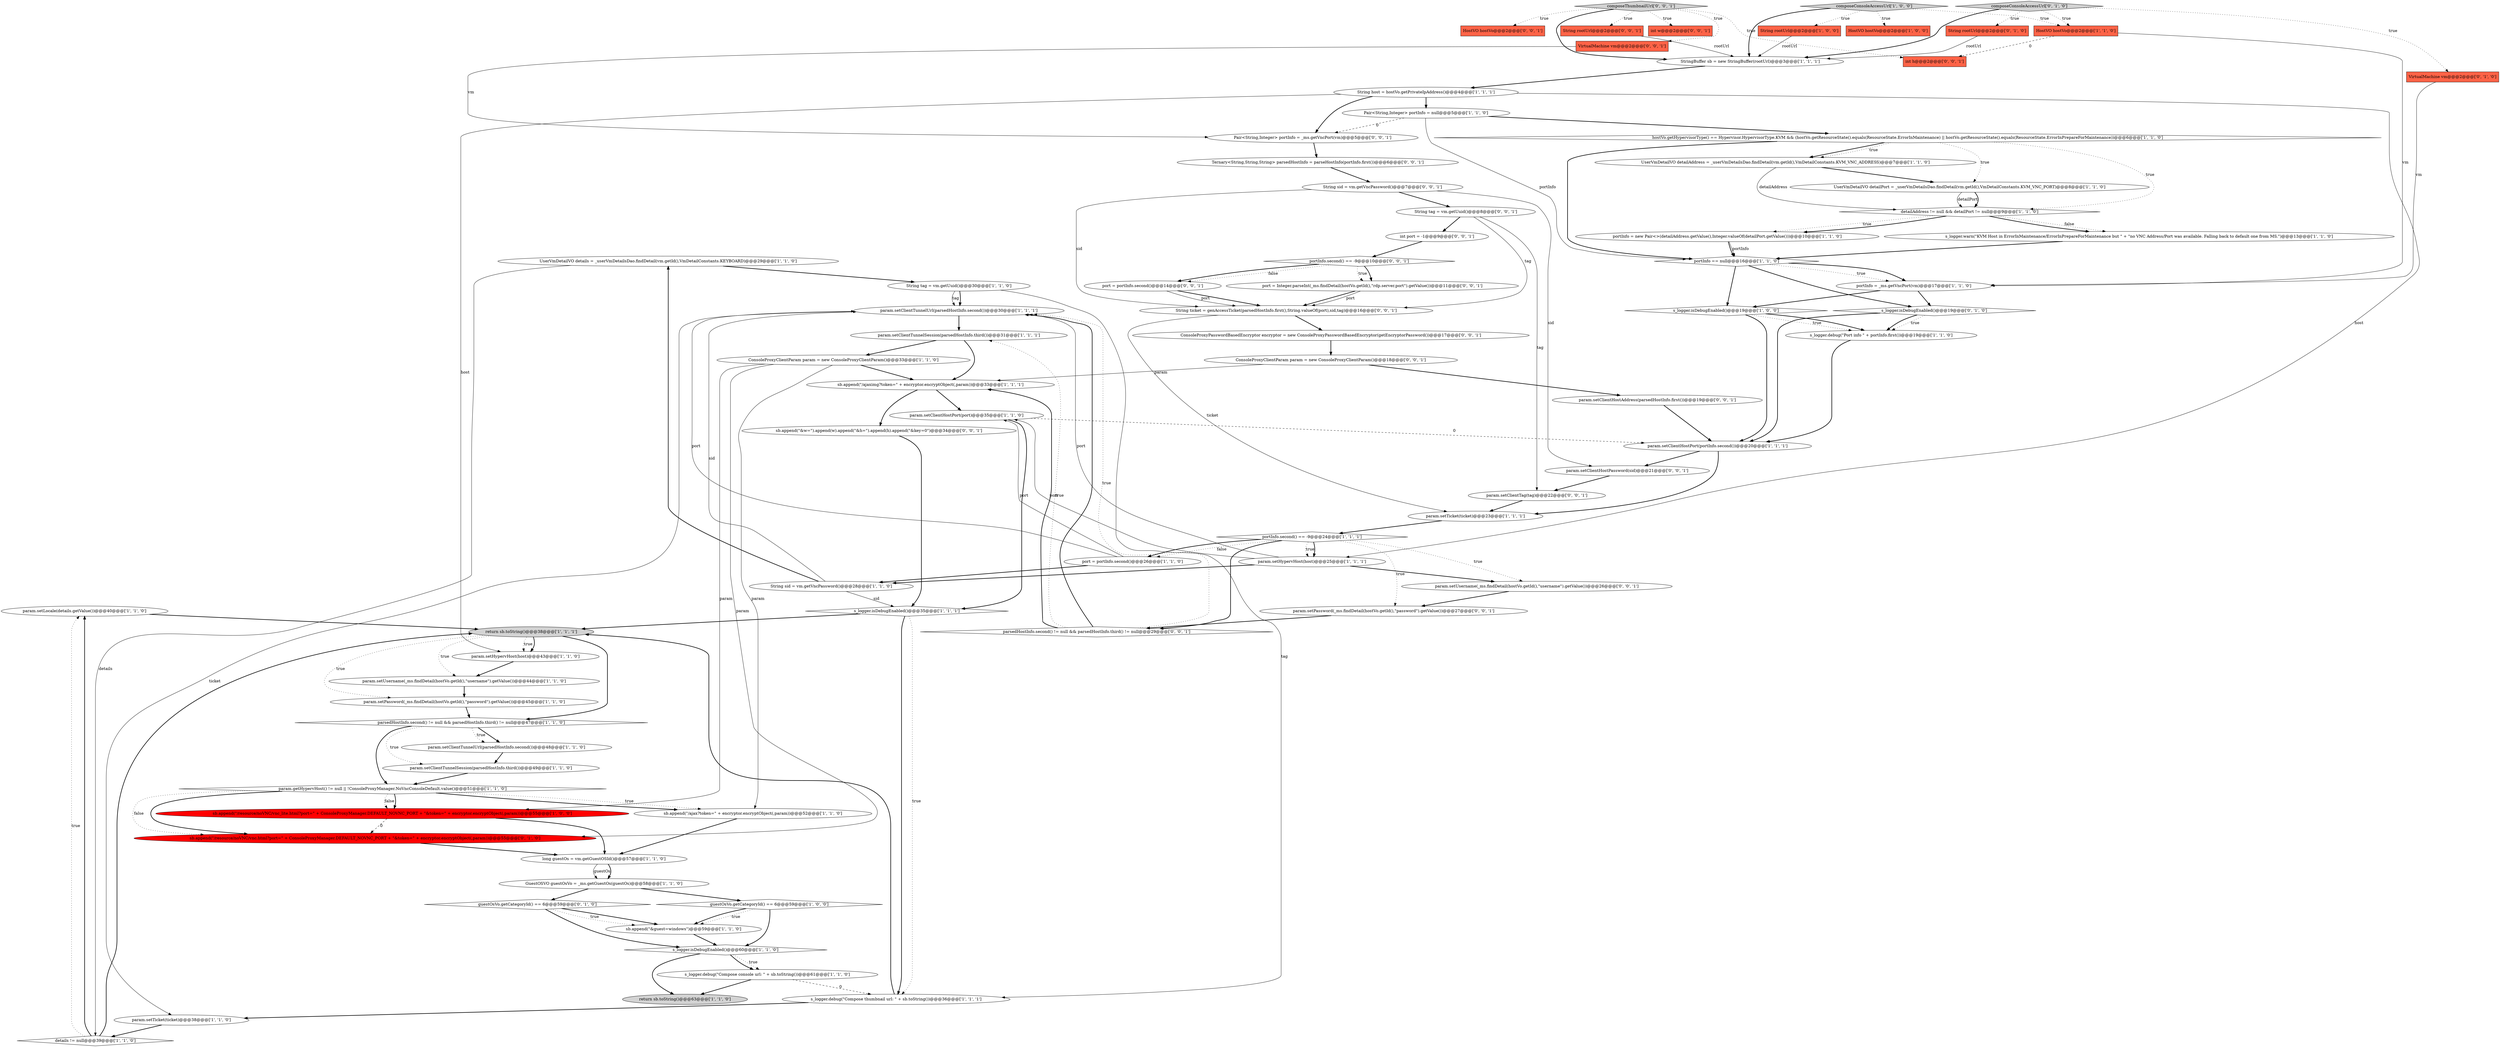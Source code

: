 digraph {
48 [style = filled, label = "param.setLocale(details.getValue())@@@40@@@['1', '1', '0']", fillcolor = white, shape = ellipse image = "AAA0AAABBB1BBB"];
58 [style = filled, label = "param.setClientTag(tag)@@@22@@@['0', '0', '1']", fillcolor = white, shape = ellipse image = "AAA0AAABBB3BBB"];
79 [style = filled, label = "port = portInfo.second()@@@14@@@['0', '0', '1']", fillcolor = white, shape = ellipse image = "AAA0AAABBB3BBB"];
30 [style = filled, label = "long guestOs = vm.getGuestOSId()@@@57@@@['1', '1', '0']", fillcolor = white, shape = ellipse image = "AAA0AAABBB1BBB"];
63 [style = filled, label = "VirtualMachine vm@@@2@@@['0', '0', '1']", fillcolor = tomato, shape = box image = "AAA0AAABBB3BBB"];
13 [style = filled, label = "param.setHypervHost(host)@@@43@@@['1', '1', '0']", fillcolor = white, shape = ellipse image = "AAA0AAABBB1BBB"];
78 [style = filled, label = "param.setClientHostAddress(parsedHostInfo.first())@@@19@@@['0', '0', '1']", fillcolor = white, shape = ellipse image = "AAA0AAABBB3BBB"];
34 [style = filled, label = "s_logger.debug(\"Port info \" + portInfo.first())@@@19@@@['1', '1', '0']", fillcolor = white, shape = ellipse image = "AAA0AAABBB1BBB"];
80 [style = filled, label = "String ticket = genAccessTicket(parsedHostInfo.first(),String.valueOf(port),sid,tag)@@@16@@@['0', '0', '1']", fillcolor = white, shape = ellipse image = "AAA0AAABBB3BBB"];
54 [style = filled, label = "composeConsoleAccessUrl['0', '1', '0']", fillcolor = lightgray, shape = diamond image = "AAA0AAABBB2BBB"];
9 [style = filled, label = "String tag = vm.getUuid()@@@30@@@['1', '1', '0']", fillcolor = white, shape = ellipse image = "AAA0AAABBB1BBB"];
59 [style = filled, label = "Ternary<String,String,String> parsedHostInfo = parseHostInfo(portInfo.first())@@@6@@@['0', '0', '1']", fillcolor = white, shape = ellipse image = "AAA0AAABBB3BBB"];
72 [style = filled, label = "String sid = vm.getVncPassword()@@@7@@@['0', '0', '1']", fillcolor = white, shape = ellipse image = "AAA0AAABBB3BBB"];
5 [style = filled, label = "s_logger.debug(\"Compose thumbnail url: \" + sb.toString())@@@36@@@['1', '1', '1']", fillcolor = white, shape = ellipse image = "AAA0AAABBB1BBB"];
8 [style = filled, label = "UserVmDetailVO details = _userVmDetailsDao.findDetail(vm.getId(),VmDetailConstants.KEYBOARD)@@@29@@@['1', '1', '0']", fillcolor = white, shape = ellipse image = "AAA0AAABBB1BBB"];
69 [style = filled, label = "int w@@@2@@@['0', '0', '1']", fillcolor = tomato, shape = box image = "AAA0AAABBB3BBB"];
10 [style = filled, label = "s_logger.isDebugEnabled()@@@35@@@['1', '1', '1']", fillcolor = white, shape = diamond image = "AAA0AAABBB1BBB"];
77 [style = filled, label = "int h@@@2@@@['0', '0', '1']", fillcolor = tomato, shape = box image = "AAA0AAABBB3BBB"];
29 [style = filled, label = "param.setClientTunnelSession(parsedHostInfo.third())@@@49@@@['1', '1', '0']", fillcolor = white, shape = ellipse image = "AAA0AAABBB1BBB"];
24 [style = filled, label = "sb.append(\"/resource/noVNC/vnc_lite.html?port=\" + ConsoleProxyManager.DEFAULT_NOVNC_PORT + \"&token=\" + encryptor.encryptObject(,param))@@@55@@@['1', '0', '0']", fillcolor = red, shape = ellipse image = "AAA1AAABBB1BBB"];
19 [style = filled, label = "ConsoleProxyClientParam param = new ConsoleProxyClientParam()@@@33@@@['1', '1', '0']", fillcolor = white, shape = ellipse image = "AAA0AAABBB1BBB"];
11 [style = filled, label = "param.setUsername(_ms.findDetail(hostVo.getId(),\"username\").getValue())@@@44@@@['1', '1', '0']", fillcolor = white, shape = ellipse image = "AAA0AAABBB1BBB"];
12 [style = filled, label = "s_logger.isDebugEnabled()@@@19@@@['1', '0', '0']", fillcolor = white, shape = diamond image = "AAA0AAABBB1BBB"];
37 [style = filled, label = "HostVO hostVo@@@2@@@['1', '1', '0']", fillcolor = tomato, shape = box image = "AAA0AAABBB1BBB"];
43 [style = filled, label = "param.setTicket(ticket)@@@38@@@['1', '1', '0']", fillcolor = white, shape = ellipse image = "AAA0AAABBB1BBB"];
53 [style = filled, label = "VirtualMachine vm@@@2@@@['0', '1', '0']", fillcolor = tomato, shape = box image = "AAA0AAABBB2BBB"];
76 [style = filled, label = "portInfo.second() == -9@@@10@@@['0', '0', '1']", fillcolor = white, shape = diamond image = "AAA0AAABBB3BBB"];
36 [style = filled, label = "param.setPassword(_ms.findDetail(hostVo.getId(),\"password\").getValue())@@@45@@@['1', '1', '0']", fillcolor = white, shape = ellipse image = "AAA0AAABBB1BBB"];
61 [style = filled, label = "composeThumbnailUrl['0', '0', '1']", fillcolor = lightgray, shape = diamond image = "AAA0AAABBB3BBB"];
68 [style = filled, label = "ConsoleProxyClientParam param = new ConsoleProxyClientParam()@@@18@@@['0', '0', '1']", fillcolor = white, shape = ellipse image = "AAA0AAABBB3BBB"];
73 [style = filled, label = "int port = -1@@@9@@@['0', '0', '1']", fillcolor = white, shape = ellipse image = "AAA0AAABBB3BBB"];
1 [style = filled, label = "param.setClientTunnelUrl(parsedHostInfo.second())@@@48@@@['1', '1', '0']", fillcolor = white, shape = ellipse image = "AAA0AAABBB1BBB"];
15 [style = filled, label = "sb.append(\"/ajax?token=\" + encryptor.encryptObject(,param))@@@52@@@['1', '1', '0']", fillcolor = white, shape = ellipse image = "AAA0AAABBB1BBB"];
21 [style = filled, label = "UserVmDetailVO detailPort = _userVmDetailsDao.findDetail(vm.getId(),VmDetailConstants.KVM_VNC_PORT)@@@8@@@['1', '1', '0']", fillcolor = white, shape = ellipse image = "AAA0AAABBB1BBB"];
38 [style = filled, label = "UserVmDetailVO detailAddress = _userVmDetailsDao.findDetail(vm.getId(),VmDetailConstants.KVM_VNC_ADDRESS)@@@7@@@['1', '1', '0']", fillcolor = white, shape = ellipse image = "AAA0AAABBB1BBB"];
62 [style = filled, label = "ConsoleProxyPasswordBasedEncryptor encryptor = new ConsoleProxyPasswordBasedEncryptor(getEncryptorPassword())@@@17@@@['0', '0', '1']", fillcolor = white, shape = ellipse image = "AAA0AAABBB3BBB"];
32 [style = filled, label = "param.setClientHostPort(port)@@@35@@@['1', '1', '0']", fillcolor = white, shape = ellipse image = "AAA0AAABBB1BBB"];
22 [style = filled, label = "portInfo = new Pair<>(detailAddress.getValue(),Integer.valueOf(detailPort.getValue()))@@@10@@@['1', '1', '0']", fillcolor = white, shape = ellipse image = "AAA0AAABBB1BBB"];
44 [style = filled, label = "details != null@@@39@@@['1', '1', '0']", fillcolor = white, shape = diamond image = "AAA0AAABBB1BBB"];
64 [style = filled, label = "String tag = vm.getUuid()@@@8@@@['0', '0', '1']", fillcolor = white, shape = ellipse image = "AAA0AAABBB3BBB"];
40 [style = filled, label = "hostVo.getHypervisorType() == Hypervisor.HypervisorType.KVM && (hostVo.getResourceState().equals(ResourceState.ErrorInMaintenance) || hostVo.getResourceState().equals(ResourceState.ErrorInPrepareForMaintenance))@@@6@@@['1', '1', '0']", fillcolor = white, shape = diamond image = "AAA0AAABBB1BBB"];
41 [style = filled, label = "port = portInfo.second()@@@26@@@['1', '1', '0']", fillcolor = white, shape = ellipse image = "AAA0AAABBB1BBB"];
46 [style = filled, label = "return sb.toString()@@@38@@@['1', '1', '1']", fillcolor = lightgray, shape = ellipse image = "AAA0AAABBB1BBB"];
3 [style = filled, label = "s_logger.isDebugEnabled()@@@60@@@['1', '1', '0']", fillcolor = white, shape = diamond image = "AAA0AAABBB1BBB"];
42 [style = filled, label = "String sid = vm.getVncPassword()@@@28@@@['1', '1', '0']", fillcolor = white, shape = ellipse image = "AAA0AAABBB1BBB"];
50 [style = filled, label = "param.setClientTunnelUrl(parsedHostInfo.second())@@@30@@@['1', '1', '1']", fillcolor = white, shape = ellipse image = "AAA0AAABBB1BBB"];
18 [style = filled, label = "param.setClientTunnelSession(parsedHostInfo.third())@@@31@@@['1', '1', '1']", fillcolor = white, shape = ellipse image = "AAA0AAABBB1BBB"];
26 [style = filled, label = "guestOsVo.getCategoryId() == 6@@@59@@@['1', '0', '0']", fillcolor = white, shape = diamond image = "AAA0AAABBB1BBB"];
52 [style = filled, label = "guestOsVo.getCategoryId() == 6@@@59@@@['0', '1', '0']", fillcolor = white, shape = diamond image = "AAA0AAABBB2BBB"];
65 [style = filled, label = "HostVO hostVo@@@2@@@['0', '0', '1']", fillcolor = tomato, shape = box image = "AAA0AAABBB3BBB"];
75 [style = filled, label = "param.setPassword(_ms.findDetail(hostVo.getId(),\"password\").getValue())@@@27@@@['0', '0', '1']", fillcolor = white, shape = ellipse image = "AAA0AAABBB3BBB"];
45 [style = filled, label = "param.getHypervHost() != null || !ConsoleProxyManager.NoVncConsoleDefault.value()@@@51@@@['1', '1', '0']", fillcolor = white, shape = diamond image = "AAA0AAABBB1BBB"];
47 [style = filled, label = "param.setClientHostPort(portInfo.second())@@@20@@@['1', '1', '1']", fillcolor = white, shape = ellipse image = "AAA0AAABBB1BBB"];
60 [style = filled, label = "param.setClientHostPassword(sid)@@@21@@@['0', '0', '1']", fillcolor = white, shape = ellipse image = "AAA0AAABBB3BBB"];
71 [style = filled, label = "Pair<String,Integer> portInfo = _ms.getVncPort(vm)@@@5@@@['0', '0', '1']", fillcolor = white, shape = ellipse image = "AAA0AAABBB3BBB"];
39 [style = filled, label = "parsedHostInfo.second() != null && parsedHostInfo.third() != null@@@47@@@['1', '1', '0']", fillcolor = white, shape = diamond image = "AAA0AAABBB1BBB"];
2 [style = filled, label = "String rootUrl@@@2@@@['1', '0', '0']", fillcolor = tomato, shape = box image = "AAA0AAABBB1BBB"];
55 [style = filled, label = "sb.append(\"/resource/noVNC/vnc.html?port=\" + ConsoleProxyManager.DEFAULT_NOVNC_PORT + \"&token=\" + encryptor.encryptObject(,param))@@@55@@@['0', '1', '0']", fillcolor = red, shape = ellipse image = "AAA1AAABBB2BBB"];
0 [style = filled, label = "String host = hostVo.getPrivateIpAddress()@@@4@@@['1', '1', '1']", fillcolor = white, shape = ellipse image = "AAA0AAABBB1BBB"];
70 [style = filled, label = "port = Integer.parseInt(_ms.findDetail(hostVo.getId(),\"rdp.server.port\").getValue())@@@11@@@['0', '0', '1']", fillcolor = white, shape = ellipse image = "AAA0AAABBB3BBB"];
23 [style = filled, label = "portInfo.second() == -9@@@24@@@['1', '1', '1']", fillcolor = white, shape = diamond image = "AAA0AAABBB1BBB"];
66 [style = filled, label = "parsedHostInfo.second() != null && parsedHostInfo.third() != null@@@29@@@['0', '0', '1']", fillcolor = white, shape = diamond image = "AAA0AAABBB3BBB"];
4 [style = filled, label = "param.setHypervHost(host)@@@25@@@['1', '1', '1']", fillcolor = white, shape = ellipse image = "AAA0AAABBB1BBB"];
31 [style = filled, label = "detailAddress != null && detailPort != null@@@9@@@['1', '1', '0']", fillcolor = white, shape = diamond image = "AAA0AAABBB1BBB"];
56 [style = filled, label = "s_logger.isDebugEnabled()@@@19@@@['0', '1', '0']", fillcolor = white, shape = diamond image = "AAA0AAABBB2BBB"];
20 [style = filled, label = "HostVO hostVo@@@2@@@['1', '0', '0']", fillcolor = tomato, shape = box image = "AAA0AAABBB1BBB"];
16 [style = filled, label = "sb.append(\"/ajaximg?token=\" + encryptor.encryptObject(,param))@@@33@@@['1', '1', '1']", fillcolor = white, shape = ellipse image = "AAA0AAABBB1BBB"];
33 [style = filled, label = "sb.append(\"&guest=windows\")@@@59@@@['1', '1', '0']", fillcolor = white, shape = ellipse image = "AAA0AAABBB1BBB"];
35 [style = filled, label = "param.setTicket(ticket)@@@23@@@['1', '1', '1']", fillcolor = white, shape = ellipse image = "AAA0AAABBB1BBB"];
57 [style = filled, label = "String rootUrl@@@2@@@['0', '1', '0']", fillcolor = tomato, shape = box image = "AAA0AAABBB2BBB"];
17 [style = filled, label = "s_logger.debug(\"Compose console url: \" + sb.toString())@@@61@@@['1', '1', '0']", fillcolor = white, shape = ellipse image = "AAA0AAABBB1BBB"];
25 [style = filled, label = "GuestOSVO guestOsVo = _ms.getGuestOs(guestOs)@@@58@@@['1', '1', '0']", fillcolor = white, shape = ellipse image = "AAA0AAABBB1BBB"];
6 [style = filled, label = "return sb.toString()@@@63@@@['1', '1', '0']", fillcolor = lightgray, shape = ellipse image = "AAA0AAABBB1BBB"];
51 [style = filled, label = "portInfo = _ms.getVncPort(vm)@@@17@@@['1', '1', '0']", fillcolor = white, shape = ellipse image = "AAA0AAABBB1BBB"];
49 [style = filled, label = "Pair<String,Integer> portInfo = null@@@5@@@['1', '1', '0']", fillcolor = white, shape = ellipse image = "AAA0AAABBB1BBB"];
7 [style = filled, label = "composeConsoleAccessUrl['1', '0', '0']", fillcolor = lightgray, shape = diamond image = "AAA0AAABBB1BBB"];
67 [style = filled, label = "String rootUrl@@@2@@@['0', '0', '1']", fillcolor = tomato, shape = box image = "AAA0AAABBB3BBB"];
28 [style = filled, label = "StringBuffer sb = new StringBuffer(rootUrl)@@@3@@@['1', '1', '1']", fillcolor = white, shape = ellipse image = "AAA0AAABBB1BBB"];
14 [style = filled, label = "s_logger.warn(\"KVM Host in ErrorInMaintenance/ErrorInPrepareForMaintenance but \" + \"no VNC Address/Port was available. Falling back to default one from MS.\")@@@13@@@['1', '1', '0']", fillcolor = white, shape = ellipse image = "AAA0AAABBB1BBB"];
81 [style = filled, label = "param.setUsername(_ms.findDetail(hostVo.getId(),\"username\").getValue())@@@26@@@['0', '0', '1']", fillcolor = white, shape = ellipse image = "AAA0AAABBB3BBB"];
74 [style = filled, label = "sb.append(\"&w=\").append(w).append(\"&h=\").append(h).append(\"&key=0\")@@@34@@@['0', '0', '1']", fillcolor = white, shape = ellipse image = "AAA0AAABBB3BBB"];
27 [style = filled, label = "portInfo == null@@@16@@@['1', '1', '0']", fillcolor = white, shape = diamond image = "AAA0AAABBB1BBB"];
9->50 [style = bold, label=""];
32->47 [style = dashed, label="0"];
70->80 [style = bold, label=""];
45->15 [style = dotted, label="true"];
56->34 [style = bold, label=""];
25->52 [style = bold, label=""];
46->13 [style = bold, label=""];
4->50 [style = solid, label="port"];
38->31 [style = solid, label="detailAddress"];
40->31 [style = dotted, label="true"];
21->31 [style = solid, label="detailPort"];
22->27 [style = solid, label="portInfo"];
23->41 [style = dotted, label="false"];
40->38 [style = bold, label=""];
64->73 [style = bold, label=""];
11->36 [style = bold, label=""];
45->24 [style = bold, label=""];
29->45 [style = bold, label=""];
56->47 [style = bold, label=""];
24->30 [style = bold, label=""];
61->65 [style = dotted, label="true"];
28->0 [style = bold, label=""];
12->47 [style = bold, label=""];
44->46 [style = bold, label=""];
35->23 [style = bold, label=""];
54->37 [style = dotted, label="true"];
19->24 [style = solid, label="param"];
23->4 [style = dotted, label="true"];
21->31 [style = bold, label=""];
45->55 [style = dotted, label="false"];
42->50 [style = solid, label="sid"];
70->80 [style = solid, label="port"];
66->50 [style = bold, label=""];
46->13 [style = dotted, label="true"];
68->78 [style = bold, label=""];
61->77 [style = dotted, label="true"];
27->51 [style = bold, label=""];
30->25 [style = solid, label="guestOs"];
73->76 [style = bold, label=""];
50->43 [style = solid, label="ticket"];
49->40 [style = bold, label=""];
47->60 [style = bold, label=""];
37->77 [style = dashed, label="0"];
43->44 [style = bold, label=""];
12->34 [style = dotted, label="true"];
31->14 [style = bold, label=""];
44->48 [style = dotted, label="true"];
31->22 [style = dotted, label="true"];
74->10 [style = bold, label=""];
0->13 [style = solid, label="host"];
33->3 [style = bold, label=""];
27->12 [style = bold, label=""];
50->18 [style = bold, label=""];
34->47 [style = bold, label=""];
37->51 [style = solid, label="vm"];
18->19 [style = bold, label=""];
66->18 [style = dotted, label="true"];
58->35 [style = bold, label=""];
39->45 [style = bold, label=""];
16->32 [style = bold, label=""];
46->39 [style = bold, label=""];
24->55 [style = dashed, label="0"];
56->34 [style = dotted, label="true"];
13->11 [style = bold, label=""];
32->10 [style = bold, label=""];
54->53 [style = dotted, label="true"];
2->28 [style = solid, label="rootUrl"];
27->56 [style = bold, label=""];
39->29 [style = dotted, label="true"];
64->80 [style = solid, label="tag"];
9->5 [style = solid, label="tag"];
75->66 [style = bold, label=""];
25->26 [style = bold, label=""];
8->44 [style = solid, label="details"];
63->71 [style = solid, label="vm"];
62->68 [style = bold, label=""];
3->17 [style = dotted, label="true"];
42->10 [style = solid, label="sid"];
9->50 [style = solid, label="tag"];
61->28 [style = bold, label=""];
72->64 [style = bold, label=""];
7->2 [style = dotted, label="true"];
41->50 [style = solid, label="port"];
26->33 [style = dotted, label="true"];
45->15 [style = bold, label=""];
45->55 [style = bold, label=""];
17->6 [style = bold, label=""];
52->33 [style = bold, label=""];
23->81 [style = dotted, label="true"];
51->12 [style = bold, label=""];
26->3 [style = bold, label=""];
54->57 [style = dotted, label="true"];
42->8 [style = bold, label=""];
79->80 [style = bold, label=""];
80->62 [style = bold, label=""];
53->51 [style = solid, label="vm"];
59->72 [style = bold, label=""];
76->79 [style = dotted, label="false"];
3->6 [style = bold, label=""];
0->71 [style = bold, label=""];
40->38 [style = dotted, label="true"];
23->41 [style = bold, label=""];
36->39 [style = bold, label=""];
23->66 [style = bold, label=""];
19->16 [style = bold, label=""];
48->46 [style = bold, label=""];
60->58 [style = bold, label=""];
45->24 [style = dotted, label="false"];
55->30 [style = bold, label=""];
10->5 [style = bold, label=""];
7->28 [style = bold, label=""];
0->49 [style = bold, label=""];
40->27 [style = bold, label=""];
71->59 [style = bold, label=""];
81->75 [style = bold, label=""];
66->16 [style = bold, label=""];
57->28 [style = solid, label="rootUrl"];
76->70 [style = bold, label=""];
39->1 [style = bold, label=""];
3->17 [style = bold, label=""];
17->5 [style = dashed, label="0"];
14->27 [style = bold, label=""];
46->11 [style = dotted, label="true"];
1->29 [style = bold, label=""];
61->63 [style = dotted, label="true"];
27->51 [style = dotted, label="true"];
39->1 [style = dotted, label="true"];
54->28 [style = bold, label=""];
18->16 [style = bold, label=""];
46->36 [style = dotted, label="true"];
41->32 [style = solid, label="port"];
0->4 [style = solid, label="host"];
49->71 [style = dashed, label="0"];
31->14 [style = dotted, label="false"];
31->22 [style = bold, label=""];
52->33 [style = dotted, label="true"];
66->50 [style = dotted, label="true"];
67->28 [style = solid, label="rootUrl"];
23->75 [style = dotted, label="true"];
40->21 [style = dotted, label="true"];
10->46 [style = bold, label=""];
64->58 [style = solid, label="tag"];
23->4 [style = bold, label=""];
4->42 [style = bold, label=""];
4->81 [style = bold, label=""];
30->25 [style = bold, label=""];
51->56 [style = bold, label=""];
12->34 [style = bold, label=""];
15->30 [style = bold, label=""];
49->27 [style = solid, label="portInfo"];
47->35 [style = bold, label=""];
10->5 [style = dotted, label="true"];
61->69 [style = dotted, label="true"];
4->32 [style = solid, label="port"];
68->16 [style = solid, label="param"];
7->37 [style = dotted, label="true"];
7->20 [style = dotted, label="true"];
5->43 [style = bold, label=""];
78->47 [style = bold, label=""];
16->74 [style = bold, label=""];
22->27 [style = bold, label=""];
44->48 [style = bold, label=""];
19->15 [style = solid, label="param"];
61->67 [style = dotted, label="true"];
8->9 [style = bold, label=""];
19->55 [style = solid, label="param"];
38->21 [style = bold, label=""];
76->70 [style = dotted, label="true"];
52->3 [style = bold, label=""];
76->79 [style = bold, label=""];
79->80 [style = solid, label="port"];
80->35 [style = solid, label="ticket"];
26->33 [style = bold, label=""];
5->46 [style = bold, label=""];
72->80 [style = solid, label="sid"];
72->60 [style = solid, label="sid"];
41->42 [style = bold, label=""];
}
